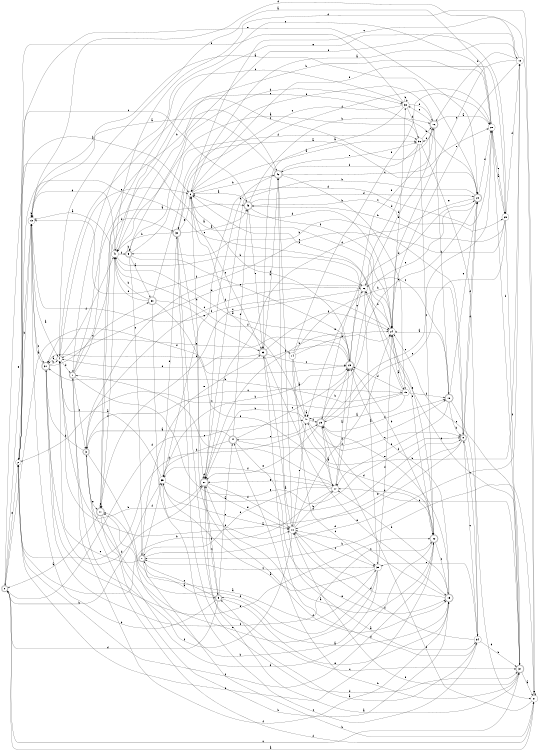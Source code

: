 digraph n36_4 {
__start0 [label="" shape="none"];

rankdir=LR;
size="8,5";

s0 [style="rounded,filled", color="black", fillcolor="white" shape="doublecircle", label="0"];
s1 [style="rounded,filled", color="black", fillcolor="white" shape="doublecircle", label="1"];
s2 [style="filled", color="black", fillcolor="white" shape="circle", label="2"];
s3 [style="rounded,filled", color="black", fillcolor="white" shape="doublecircle", label="3"];
s4 [style="filled", color="black", fillcolor="white" shape="circle", label="4"];
s5 [style="rounded,filled", color="black", fillcolor="white" shape="doublecircle", label="5"];
s6 [style="filled", color="black", fillcolor="white" shape="circle", label="6"];
s7 [style="rounded,filled", color="black", fillcolor="white" shape="doublecircle", label="7"];
s8 [style="rounded,filled", color="black", fillcolor="white" shape="doublecircle", label="8"];
s9 [style="rounded,filled", color="black", fillcolor="white" shape="doublecircle", label="9"];
s10 [style="filled", color="black", fillcolor="white" shape="circle", label="10"];
s11 [style="rounded,filled", color="black", fillcolor="white" shape="doublecircle", label="11"];
s12 [style="filled", color="black", fillcolor="white" shape="circle", label="12"];
s13 [style="filled", color="black", fillcolor="white" shape="circle", label="13"];
s14 [style="filled", color="black", fillcolor="white" shape="circle", label="14"];
s15 [style="rounded,filled", color="black", fillcolor="white" shape="doublecircle", label="15"];
s16 [style="rounded,filled", color="black", fillcolor="white" shape="doublecircle", label="16"];
s17 [style="filled", color="black", fillcolor="white" shape="circle", label="17"];
s18 [style="rounded,filled", color="black", fillcolor="white" shape="doublecircle", label="18"];
s19 [style="filled", color="black", fillcolor="white" shape="circle", label="19"];
s20 [style="rounded,filled", color="black", fillcolor="white" shape="doublecircle", label="20"];
s21 [style="filled", color="black", fillcolor="white" shape="circle", label="21"];
s22 [style="rounded,filled", color="black", fillcolor="white" shape="doublecircle", label="22"];
s23 [style="rounded,filled", color="black", fillcolor="white" shape="doublecircle", label="23"];
s24 [style="filled", color="black", fillcolor="white" shape="circle", label="24"];
s25 [style="rounded,filled", color="black", fillcolor="white" shape="doublecircle", label="25"];
s26 [style="filled", color="black", fillcolor="white" shape="circle", label="26"];
s27 [style="rounded,filled", color="black", fillcolor="white" shape="doublecircle", label="27"];
s28 [style="filled", color="black", fillcolor="white" shape="circle", label="28"];
s29 [style="filled", color="black", fillcolor="white" shape="circle", label="29"];
s30 [style="rounded,filled", color="black", fillcolor="white" shape="doublecircle", label="30"];
s31 [style="rounded,filled", color="black", fillcolor="white" shape="doublecircle", label="31"];
s32 [style="rounded,filled", color="black", fillcolor="white" shape="doublecircle", label="32"];
s33 [style="rounded,filled", color="black", fillcolor="white" shape="doublecircle", label="33"];
s34 [style="filled", color="black", fillcolor="white" shape="circle", label="34"];
s35 [style="filled", color="black", fillcolor="white" shape="circle", label="35"];
s36 [style="filled", color="black", fillcolor="white" shape="circle", label="36"];
s37 [style="rounded,filled", color="black", fillcolor="white" shape="doublecircle", label="37"];
s38 [style="filled", color="black", fillcolor="white" shape="circle", label="38"];
s39 [style="filled", color="black", fillcolor="white" shape="circle", label="39"];
s40 [style="filled", color="black", fillcolor="white" shape="circle", label="40"];
s41 [style="filled", color="black", fillcolor="white" shape="circle", label="41"];
s42 [style="rounded,filled", color="black", fillcolor="white" shape="doublecircle", label="42"];
s43 [style="rounded,filled", color="black", fillcolor="white" shape="doublecircle", label="43"];
s44 [style="rounded,filled", color="black", fillcolor="white" shape="doublecircle", label="44"];
s0 -> s6 [label="a"];
s0 -> s35 [label="b"];
s0 -> s37 [label="c"];
s0 -> s40 [label="d"];
s0 -> s2 [label="e"];
s0 -> s23 [label="f"];
s1 -> s43 [label="a"];
s1 -> s42 [label="b"];
s1 -> s3 [label="c"];
s1 -> s32 [label="d"];
s1 -> s8 [label="e"];
s1 -> s15 [label="f"];
s2 -> s24 [label="a"];
s2 -> s13 [label="b"];
s2 -> s43 [label="c"];
s2 -> s25 [label="d"];
s2 -> s20 [label="e"];
s2 -> s22 [label="f"];
s3 -> s39 [label="a"];
s3 -> s31 [label="b"];
s3 -> s19 [label="c"];
s3 -> s26 [label="d"];
s3 -> s11 [label="e"];
s3 -> s21 [label="f"];
s4 -> s31 [label="a"];
s4 -> s27 [label="b"];
s4 -> s20 [label="c"];
s4 -> s1 [label="d"];
s4 -> s6 [label="e"];
s4 -> s41 [label="f"];
s5 -> s30 [label="a"];
s5 -> s5 [label="b"];
s5 -> s7 [label="c"];
s5 -> s38 [label="d"];
s5 -> s23 [label="e"];
s5 -> s36 [label="f"];
s6 -> s36 [label="a"];
s6 -> s42 [label="b"];
s6 -> s33 [label="c"];
s6 -> s27 [label="d"];
s6 -> s29 [label="e"];
s6 -> s28 [label="f"];
s7 -> s9 [label="a"];
s7 -> s21 [label="b"];
s7 -> s4 [label="c"];
s7 -> s12 [label="d"];
s7 -> s33 [label="e"];
s7 -> s35 [label="f"];
s8 -> s4 [label="a"];
s8 -> s5 [label="b"];
s8 -> s34 [label="c"];
s8 -> s20 [label="d"];
s8 -> s10 [label="e"];
s8 -> s20 [label="f"];
s9 -> s44 [label="a"];
s9 -> s13 [label="b"];
s9 -> s7 [label="c"];
s9 -> s0 [label="d"];
s9 -> s15 [label="e"];
s9 -> s27 [label="f"];
s10 -> s42 [label="a"];
s10 -> s17 [label="b"];
s10 -> s39 [label="c"];
s10 -> s24 [label="d"];
s10 -> s40 [label="e"];
s10 -> s1 [label="f"];
s11 -> s0 [label="a"];
s11 -> s15 [label="b"];
s11 -> s38 [label="c"];
s11 -> s22 [label="d"];
s11 -> s11 [label="e"];
s11 -> s41 [label="f"];
s12 -> s6 [label="a"];
s12 -> s40 [label="b"];
s12 -> s24 [label="c"];
s12 -> s16 [label="d"];
s12 -> s24 [label="e"];
s12 -> s5 [label="f"];
s13 -> s4 [label="a"];
s13 -> s13 [label="b"];
s13 -> s31 [label="c"];
s13 -> s12 [label="d"];
s13 -> s0 [label="e"];
s13 -> s24 [label="f"];
s14 -> s40 [label="a"];
s14 -> s8 [label="b"];
s14 -> s39 [label="c"];
s14 -> s22 [label="d"];
s14 -> s24 [label="e"];
s14 -> s28 [label="f"];
s15 -> s9 [label="a"];
s15 -> s17 [label="b"];
s15 -> s10 [label="c"];
s15 -> s10 [label="d"];
s15 -> s25 [label="e"];
s15 -> s23 [label="f"];
s16 -> s28 [label="a"];
s16 -> s18 [label="b"];
s16 -> s11 [label="c"];
s16 -> s36 [label="d"];
s16 -> s38 [label="e"];
s16 -> s32 [label="f"];
s17 -> s23 [label="a"];
s17 -> s2 [label="b"];
s17 -> s1 [label="c"];
s17 -> s7 [label="d"];
s17 -> s27 [label="e"];
s17 -> s35 [label="f"];
s18 -> s24 [label="a"];
s18 -> s8 [label="b"];
s18 -> s26 [label="c"];
s18 -> s21 [label="d"];
s18 -> s20 [label="e"];
s18 -> s17 [label="f"];
s19 -> s40 [label="a"];
s19 -> s31 [label="b"];
s19 -> s2 [label="c"];
s19 -> s23 [label="d"];
s19 -> s6 [label="e"];
s19 -> s18 [label="f"];
s20 -> s13 [label="a"];
s20 -> s27 [label="b"];
s20 -> s25 [label="c"];
s20 -> s27 [label="d"];
s20 -> s17 [label="e"];
s20 -> s28 [label="f"];
s21 -> s0 [label="a"];
s21 -> s7 [label="b"];
s21 -> s6 [label="c"];
s21 -> s41 [label="d"];
s21 -> s21 [label="e"];
s21 -> s25 [label="f"];
s22 -> s27 [label="a"];
s22 -> s23 [label="b"];
s22 -> s15 [label="c"];
s22 -> s17 [label="d"];
s22 -> s24 [label="e"];
s22 -> s2 [label="f"];
s23 -> s41 [label="a"];
s23 -> s31 [label="b"];
s23 -> s26 [label="c"];
s23 -> s6 [label="d"];
s23 -> s31 [label="e"];
s23 -> s16 [label="f"];
s24 -> s19 [label="a"];
s24 -> s26 [label="b"];
s24 -> s2 [label="c"];
s24 -> s6 [label="d"];
s24 -> s38 [label="e"];
s24 -> s22 [label="f"];
s25 -> s17 [label="a"];
s25 -> s23 [label="b"];
s25 -> s28 [label="c"];
s25 -> s20 [label="d"];
s25 -> s27 [label="e"];
s25 -> s18 [label="f"];
s26 -> s39 [label="a"];
s26 -> s16 [label="b"];
s26 -> s11 [label="c"];
s26 -> s4 [label="d"];
s26 -> s40 [label="e"];
s26 -> s13 [label="f"];
s27 -> s37 [label="a"];
s27 -> s24 [label="b"];
s27 -> s9 [label="c"];
s27 -> s27 [label="d"];
s27 -> s10 [label="e"];
s27 -> s10 [label="f"];
s28 -> s4 [label="a"];
s28 -> s41 [label="b"];
s28 -> s1 [label="c"];
s28 -> s35 [label="d"];
s28 -> s29 [label="e"];
s28 -> s37 [label="f"];
s29 -> s28 [label="a"];
s29 -> s43 [label="b"];
s29 -> s3 [label="c"];
s29 -> s12 [label="d"];
s29 -> s25 [label="e"];
s29 -> s37 [label="f"];
s30 -> s20 [label="a"];
s30 -> s41 [label="b"];
s30 -> s34 [label="c"];
s30 -> s41 [label="d"];
s30 -> s33 [label="e"];
s30 -> s17 [label="f"];
s31 -> s13 [label="a"];
s31 -> s4 [label="b"];
s31 -> s30 [label="c"];
s31 -> s27 [label="d"];
s31 -> s22 [label="e"];
s31 -> s22 [label="f"];
s32 -> s43 [label="a"];
s32 -> s41 [label="b"];
s32 -> s37 [label="c"];
s32 -> s37 [label="d"];
s32 -> s6 [label="e"];
s32 -> s15 [label="f"];
s33 -> s34 [label="a"];
s33 -> s42 [label="b"];
s33 -> s23 [label="c"];
s33 -> s4 [label="d"];
s33 -> s15 [label="e"];
s33 -> s24 [label="f"];
s34 -> s9 [label="a"];
s34 -> s37 [label="b"];
s34 -> s8 [label="c"];
s34 -> s33 [label="d"];
s34 -> s39 [label="e"];
s34 -> s10 [label="f"];
s35 -> s4 [label="a"];
s35 -> s23 [label="b"];
s35 -> s10 [label="c"];
s35 -> s10 [label="d"];
s35 -> s32 [label="e"];
s35 -> s8 [label="f"];
s36 -> s41 [label="a"];
s36 -> s16 [label="b"];
s36 -> s22 [label="c"];
s36 -> s26 [label="d"];
s36 -> s34 [label="e"];
s36 -> s42 [label="f"];
s37 -> s21 [label="a"];
s37 -> s44 [label="b"];
s37 -> s25 [label="c"];
s37 -> s26 [label="d"];
s37 -> s24 [label="e"];
s37 -> s10 [label="f"];
s38 -> s33 [label="a"];
s38 -> s38 [label="b"];
s38 -> s32 [label="c"];
s38 -> s36 [label="d"];
s38 -> s16 [label="e"];
s38 -> s2 [label="f"];
s39 -> s35 [label="a"];
s39 -> s11 [label="b"];
s39 -> s7 [label="c"];
s39 -> s11 [label="d"];
s39 -> s3 [label="e"];
s39 -> s24 [label="f"];
s40 -> s40 [label="a"];
s40 -> s27 [label="b"];
s40 -> s8 [label="c"];
s40 -> s25 [label="d"];
s40 -> s44 [label="e"];
s40 -> s6 [label="f"];
s41 -> s13 [label="a"];
s41 -> s26 [label="b"];
s41 -> s14 [label="c"];
s41 -> s13 [label="d"];
s41 -> s29 [label="e"];
s41 -> s5 [label="f"];
s42 -> s13 [label="a"];
s42 -> s19 [label="b"];
s42 -> s28 [label="c"];
s42 -> s27 [label="d"];
s42 -> s36 [label="e"];
s42 -> s10 [label="f"];
s43 -> s6 [label="a"];
s43 -> s16 [label="b"];
s43 -> s29 [label="c"];
s43 -> s20 [label="d"];
s43 -> s33 [label="e"];
s43 -> s24 [label="f"];
s44 -> s3 [label="a"];
s44 -> s35 [label="b"];
s44 -> s23 [label="c"];
s44 -> s43 [label="d"];
s44 -> s15 [label="e"];
s44 -> s18 [label="f"];

}
